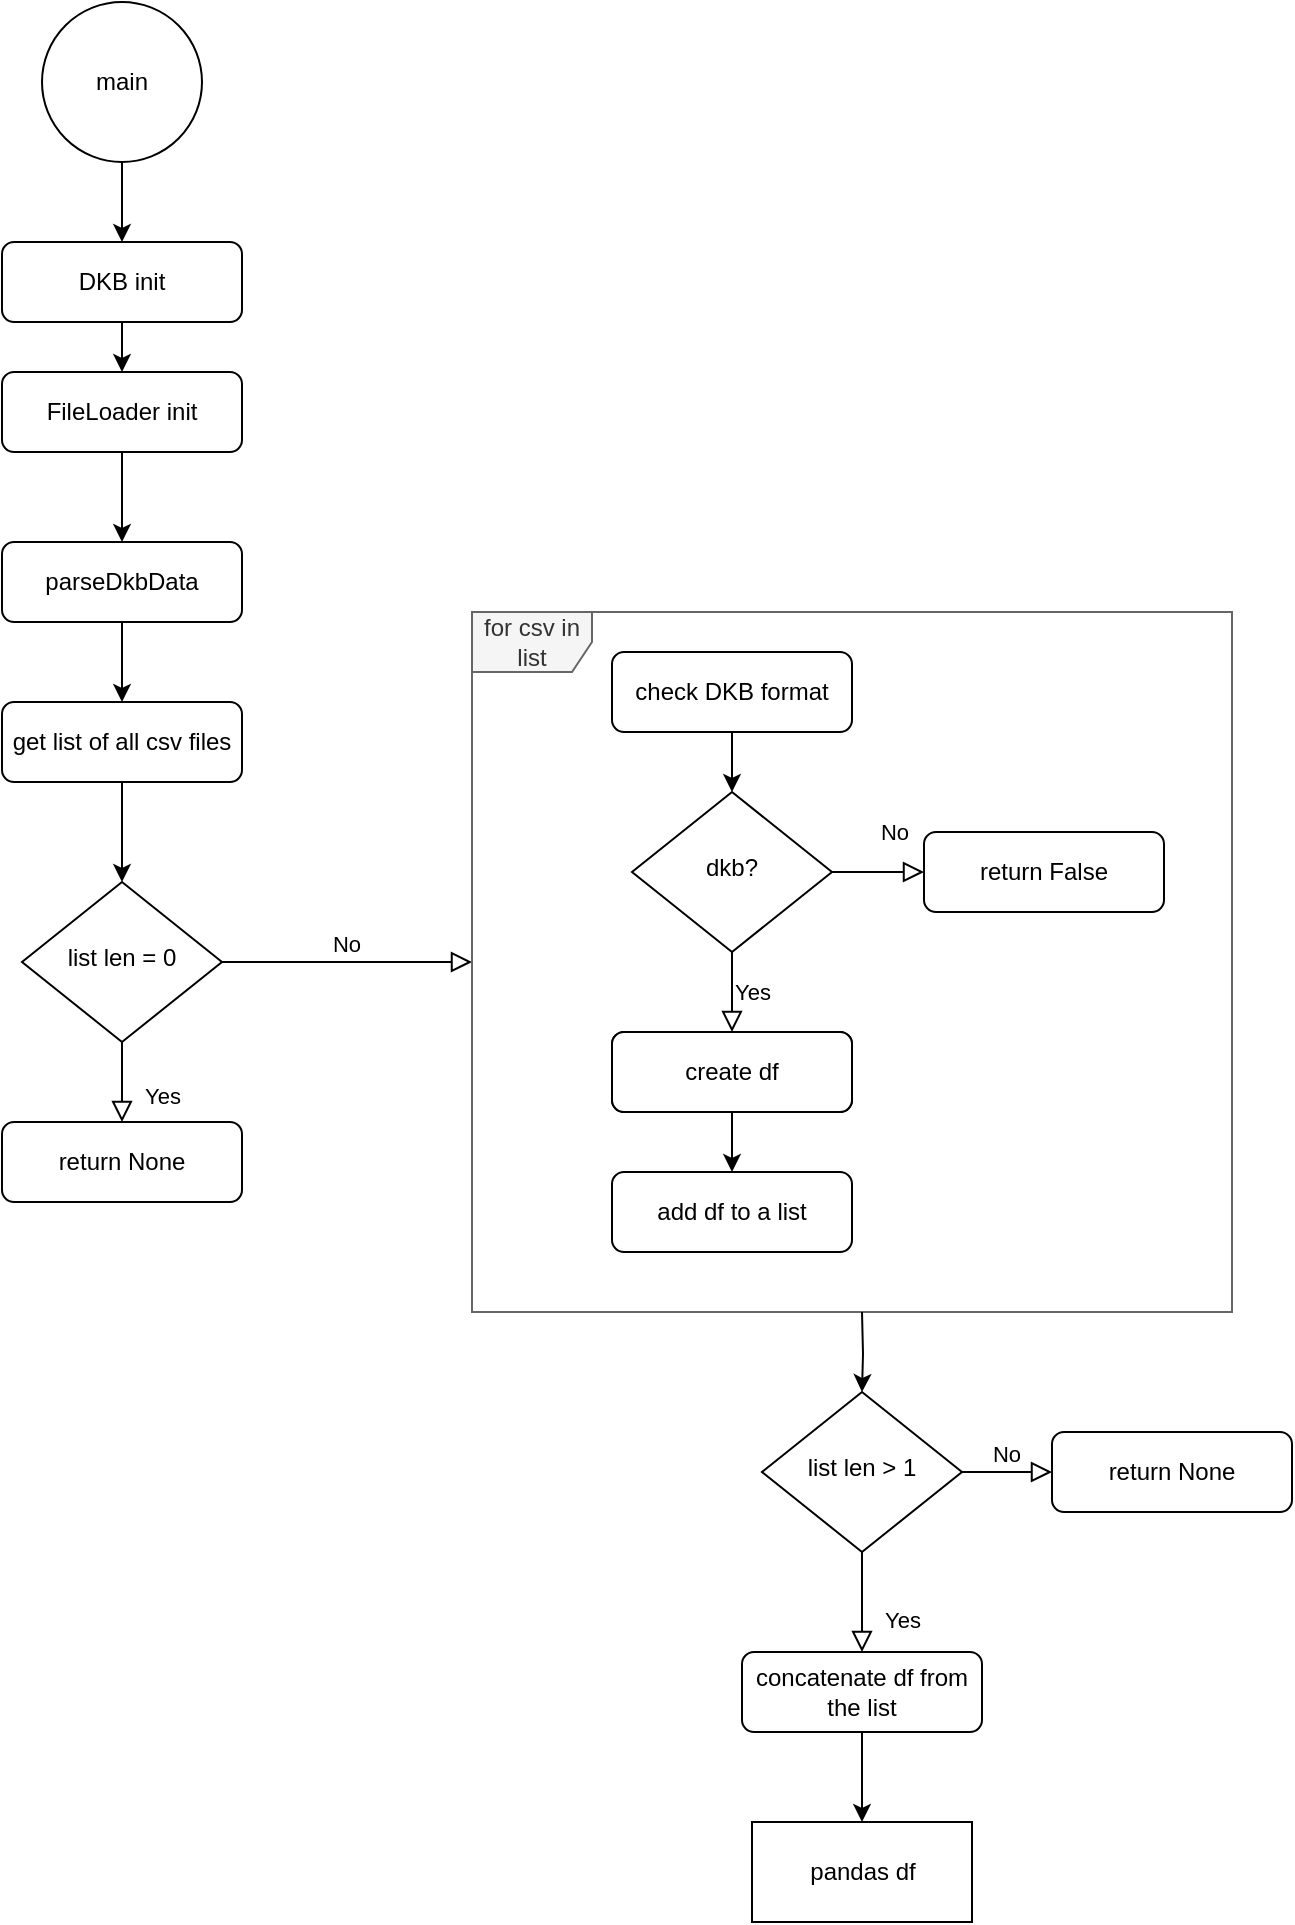<mxfile version="20.2.3" type="device" pages="2"><diagram id="-pJjaGC0645ITCZx5J6j" name="flow-chart"><mxGraphModel dx="1422" dy="857" grid="1" gridSize="10" guides="1" tooltips="1" connect="1" arrows="1" fold="1" page="1" pageScale="1" pageWidth="827" pageHeight="1169" math="0" shadow="0"><root><mxCell id="0"/><mxCell id="1" parent="0"/><mxCell id="zkM4zMkYWXSBkVo-3qWz-7" value="Yes" style="rounded=0;html=1;jettySize=auto;orthogonalLoop=1;fontSize=11;endArrow=block;endFill=0;endSize=8;strokeWidth=1;shadow=0;labelBackgroundColor=none;edgeStyle=orthogonalEdgeStyle;entryX=0.5;entryY=0;entryDx=0;entryDy=0;" parent="1" source="zkM4zMkYWXSBkVo-3qWz-9" target="lKs16vFwyk2cLZUApA-i-19" edge="1"><mxGeometry x="0.333" y="20" relative="1" as="geometry"><mxPoint as="offset"/><mxPoint x="426.58" y="1020.7" as="targetPoint"/></mxGeometry></mxCell><mxCell id="zkM4zMkYWXSBkVo-3qWz-8" value="No" style="edgeStyle=orthogonalEdgeStyle;rounded=0;html=1;jettySize=auto;orthogonalLoop=1;fontSize=11;endArrow=block;endFill=0;endSize=8;strokeWidth=1;shadow=0;labelBackgroundColor=none;" parent="1" source="zkM4zMkYWXSBkVo-3qWz-9" edge="1"><mxGeometry y="10" relative="1" as="geometry"><mxPoint as="offset"/><mxPoint x="600" y="880" as="targetPoint"/></mxGeometry></mxCell><mxCell id="zkM4zMkYWXSBkVo-3qWz-9" value="list len = 0" style="rhombus;whiteSpace=wrap;html=1;shadow=0;fontFamily=Helvetica;fontSize=12;align=center;strokeWidth=1;spacing=6;spacingTop=-4;" parent="1" vertex="1"><mxGeometry x="375" y="840" width="100" height="80" as="geometry"/></mxCell><mxCell id="zkM4zMkYWXSBkVo-3qWz-14" style="edgeStyle=orthogonalEdgeStyle;rounded=0;orthogonalLoop=1;jettySize=auto;html=1;exitX=0.5;exitY=1;exitDx=0;exitDy=0;entryX=0.5;entryY=0;entryDx=0;entryDy=0;" parent="1" source="zkM4zMkYWXSBkVo-3qWz-12" target="zkM4zMkYWXSBkVo-3qWz-13" edge="1"><mxGeometry relative="1" as="geometry"/></mxCell><mxCell id="zkM4zMkYWXSBkVo-3qWz-12" value="main" style="ellipse;whiteSpace=wrap;html=1;aspect=fixed;" parent="1" vertex="1"><mxGeometry x="385" y="400" width="80" height="80" as="geometry"/></mxCell><mxCell id="zkM4zMkYWXSBkVo-3qWz-22" style="edgeStyle=orthogonalEdgeStyle;rounded=0;orthogonalLoop=1;jettySize=auto;html=1;exitX=0.5;exitY=1;exitDx=0;exitDy=0;entryX=0.5;entryY=0;entryDx=0;entryDy=0;" parent="1" source="zkM4zMkYWXSBkVo-3qWz-13" target="zkM4zMkYWXSBkVo-3qWz-15" edge="1"><mxGeometry relative="1" as="geometry"/></mxCell><mxCell id="zkM4zMkYWXSBkVo-3qWz-13" value="DKB init" style="rounded=1;whiteSpace=wrap;html=1;fontSize=12;glass=0;strokeWidth=1;shadow=0;" parent="1" vertex="1"><mxGeometry x="365" y="520" width="120" height="40" as="geometry"/></mxCell><mxCell id="zkM4zMkYWXSBkVo-3qWz-23" style="edgeStyle=orthogonalEdgeStyle;rounded=0;orthogonalLoop=1;jettySize=auto;html=1;exitX=0.5;exitY=1;exitDx=0;exitDy=0;entryX=0.5;entryY=0;entryDx=0;entryDy=0;" parent="1" source="zkM4zMkYWXSBkVo-3qWz-15" target="zkM4zMkYWXSBkVo-3qWz-19" edge="1"><mxGeometry relative="1" as="geometry"/></mxCell><mxCell id="zkM4zMkYWXSBkVo-3qWz-15" value="FileLoader init" style="rounded=1;whiteSpace=wrap;html=1;fontSize=12;glass=0;strokeWidth=1;shadow=0;" parent="1" vertex="1"><mxGeometry x="365" y="585" width="120" height="40" as="geometry"/></mxCell><mxCell id="zkM4zMkYWXSBkVo-3qWz-25" style="edgeStyle=orthogonalEdgeStyle;rounded=0;orthogonalLoop=1;jettySize=auto;html=1;exitX=0.5;exitY=1;exitDx=0;exitDy=0;entryX=0.5;entryY=0;entryDx=0;entryDy=0;" parent="1" source="zkM4zMkYWXSBkVo-3qWz-17" target="zkM4zMkYWXSBkVo-3qWz-9" edge="1"><mxGeometry relative="1" as="geometry"/></mxCell><mxCell id="zkM4zMkYWXSBkVo-3qWz-17" value="get list of all csv files" style="rounded=1;whiteSpace=wrap;html=1;fontSize=12;glass=0;strokeWidth=1;shadow=0;" parent="1" vertex="1"><mxGeometry x="365" y="750" width="120" height="40" as="geometry"/></mxCell><mxCell id="zkM4zMkYWXSBkVo-3qWz-24" style="edgeStyle=orthogonalEdgeStyle;rounded=0;orthogonalLoop=1;jettySize=auto;html=1;exitX=0.5;exitY=1;exitDx=0;exitDy=0;entryX=0.5;entryY=0;entryDx=0;entryDy=0;" parent="1" source="zkM4zMkYWXSBkVo-3qWz-19" target="zkM4zMkYWXSBkVo-3qWz-17" edge="1"><mxGeometry relative="1" as="geometry"/></mxCell><mxCell id="zkM4zMkYWXSBkVo-3qWz-19" value="parseDkbData" style="rounded=1;whiteSpace=wrap;html=1;fontSize=12;glass=0;strokeWidth=1;shadow=0;" parent="1" vertex="1"><mxGeometry x="365" y="670" width="120" height="40" as="geometry"/></mxCell><mxCell id="lKs16vFwyk2cLZUApA-i-1" value="" style="html=1;" parent="1" vertex="1"><mxGeometry x="600" y="705" width="380" height="350" as="geometry"/></mxCell><mxCell id="lKs16vFwyk2cLZUApA-i-2" value="for csv in list" style="shape=umlFrame;whiteSpace=wrap;html=1;fillColor=#f5f5f5;fontColor=#333333;strokeColor=#666666;" parent="1" vertex="1"><mxGeometry x="600" y="705" width="380" height="350" as="geometry"/></mxCell><mxCell id="lKs16vFwyk2cLZUApA-i-3" style="edgeStyle=orthogonalEdgeStyle;rounded=0;orthogonalLoop=1;jettySize=auto;html=1;exitX=0.5;exitY=1;exitDx=0;exitDy=0;entryX=0.5;entryY=0;entryDx=0;entryDy=0;" parent="1" source="lKs16vFwyk2cLZUApA-i-4" target="lKs16vFwyk2cLZUApA-i-7" edge="1"><mxGeometry relative="1" as="geometry"/></mxCell><mxCell id="lKs16vFwyk2cLZUApA-i-4" value="check DKB format" style="rounded=1;whiteSpace=wrap;html=1;fontSize=12;glass=0;strokeWidth=1;shadow=0;" parent="1" vertex="1"><mxGeometry x="670" y="725" width="120" height="40" as="geometry"/></mxCell><mxCell id="lKs16vFwyk2cLZUApA-i-5" value="No" style="rounded=0;html=1;jettySize=auto;orthogonalLoop=1;fontSize=11;endArrow=block;endFill=0;endSize=8;strokeWidth=1;shadow=0;labelBackgroundColor=none;edgeStyle=orthogonalEdgeStyle;entryX=0;entryY=0.5;entryDx=0;entryDy=0;" parent="1" source="lKs16vFwyk2cLZUApA-i-7" target="lKs16vFwyk2cLZUApA-i-9" edge="1"><mxGeometry x="0.333" y="20" relative="1" as="geometry"><mxPoint as="offset"/><mxPoint x="772.04" y="715.82" as="targetPoint"/></mxGeometry></mxCell><mxCell id="lKs16vFwyk2cLZUApA-i-6" value="Yes" style="edgeStyle=orthogonalEdgeStyle;rounded=0;html=1;jettySize=auto;orthogonalLoop=1;fontSize=11;endArrow=block;endFill=0;endSize=8;strokeWidth=1;shadow=0;labelBackgroundColor=none;entryX=0.5;entryY=0;entryDx=0;entryDy=0;" parent="1" source="lKs16vFwyk2cLZUApA-i-7" target="lKs16vFwyk2cLZUApA-i-8" edge="1"><mxGeometry y="10" relative="1" as="geometry"><mxPoint as="offset"/><mxPoint x="826" y="575" as="targetPoint"/></mxGeometry></mxCell><mxCell id="lKs16vFwyk2cLZUApA-i-7" value="dkb?" style="rhombus;whiteSpace=wrap;html=1;shadow=0;fontFamily=Helvetica;fontSize=12;align=center;strokeWidth=1;spacing=6;spacingTop=-4;" parent="1" vertex="1"><mxGeometry x="680" y="795" width="100" height="80" as="geometry"/></mxCell><mxCell id="lKs16vFwyk2cLZUApA-i-8" value="create df" style="rounded=1;whiteSpace=wrap;html=1;fontSize=12;glass=0;strokeWidth=1;shadow=0;" parent="1" vertex="1"><mxGeometry x="670" y="915" width="120" height="40" as="geometry"/></mxCell><mxCell id="lKs16vFwyk2cLZUApA-i-9" value="return False" style="rounded=1;whiteSpace=wrap;html=1;fontSize=12;glass=0;strokeWidth=1;shadow=0;" parent="1" vertex="1"><mxGeometry x="826" y="815" width="120" height="40" as="geometry"/></mxCell><mxCell id="lKs16vFwyk2cLZUApA-i-10" style="edgeStyle=orthogonalEdgeStyle;rounded=0;orthogonalLoop=1;jettySize=auto;html=1;exitX=0.5;exitY=1;exitDx=0;exitDy=0;entryX=0.5;entryY=0;entryDx=0;entryDy=0;" parent="1" source="lKs16vFwyk2cLZUApA-i-11" target="lKs16vFwyk2cLZUApA-i-12" edge="1"><mxGeometry relative="1" as="geometry"/></mxCell><mxCell id="lKs16vFwyk2cLZUApA-i-11" value="create df" style="rounded=1;whiteSpace=wrap;html=1;fontSize=12;glass=0;strokeWidth=1;shadow=0;" parent="1" vertex="1"><mxGeometry x="670" y="915" width="120" height="40" as="geometry"/></mxCell><mxCell id="lKs16vFwyk2cLZUApA-i-12" value="add df to a list" style="rounded=1;whiteSpace=wrap;html=1;fontSize=12;glass=0;strokeWidth=1;shadow=0;" parent="1" vertex="1"><mxGeometry x="670" y="985" width="120" height="40" as="geometry"/></mxCell><mxCell id="lKs16vFwyk2cLZUApA-i-13" value="Yes" style="rounded=0;html=1;jettySize=auto;orthogonalLoop=1;fontSize=11;endArrow=block;endFill=0;endSize=8;strokeWidth=1;shadow=0;labelBackgroundColor=none;edgeStyle=orthogonalEdgeStyle;entryX=0.5;entryY=0;entryDx=0;entryDy=0;" parent="1" source="lKs16vFwyk2cLZUApA-i-15" target="lKs16vFwyk2cLZUApA-i-17" edge="1"><mxGeometry x="0.333" y="20" relative="1" as="geometry"><mxPoint as="offset"/><mxPoint x="797" y="1215" as="targetPoint"/></mxGeometry></mxCell><mxCell id="lKs16vFwyk2cLZUApA-i-14" value="No" style="edgeStyle=orthogonalEdgeStyle;rounded=0;html=1;jettySize=auto;orthogonalLoop=1;fontSize=11;endArrow=block;endFill=0;endSize=8;strokeWidth=1;shadow=0;labelBackgroundColor=none;" parent="1" source="lKs16vFwyk2cLZUApA-i-15" edge="1"><mxGeometry y="10" relative="1" as="geometry"><mxPoint as="offset"/><mxPoint x="890" y="1135" as="targetPoint"/></mxGeometry></mxCell><mxCell id="lKs16vFwyk2cLZUApA-i-15" value="list len &amp;gt; 1" style="rhombus;whiteSpace=wrap;html=1;shadow=0;fontFamily=Helvetica;fontSize=12;align=center;strokeWidth=1;spacing=6;spacingTop=-4;" parent="1" vertex="1"><mxGeometry x="745" y="1095" width="100" height="80" as="geometry"/></mxCell><mxCell id="lKs16vFwyk2cLZUApA-i-16" style="edgeStyle=orthogonalEdgeStyle;rounded=0;orthogonalLoop=1;jettySize=auto;html=1;entryX=0.5;entryY=0;entryDx=0;entryDy=0;" parent="1" target="lKs16vFwyk2cLZUApA-i-15" edge="1"><mxGeometry relative="1" as="geometry"><mxPoint x="795" y="1055" as="sourcePoint"/><mxPoint x="795" y="535" as="targetPoint"/></mxGeometry></mxCell><mxCell id="lKs16vFwyk2cLZUApA-i-21" style="edgeStyle=none;rounded=0;orthogonalLoop=1;jettySize=auto;html=1;exitX=0.5;exitY=1;exitDx=0;exitDy=0;entryX=0.5;entryY=0;entryDx=0;entryDy=0;" parent="1" source="lKs16vFwyk2cLZUApA-i-17" target="lKs16vFwyk2cLZUApA-i-20" edge="1"><mxGeometry relative="1" as="geometry"/></mxCell><mxCell id="lKs16vFwyk2cLZUApA-i-17" value="concatenate df from the list" style="rounded=1;whiteSpace=wrap;html=1;fontSize=12;glass=0;strokeWidth=1;shadow=0;" parent="1" vertex="1"><mxGeometry x="735" y="1225" width="120" height="40" as="geometry"/></mxCell><mxCell id="lKs16vFwyk2cLZUApA-i-18" value="return None" style="rounded=1;whiteSpace=wrap;html=1;fontSize=12;glass=0;strokeWidth=1;shadow=0;" parent="1" vertex="1"><mxGeometry x="890" y="1115" width="120" height="40" as="geometry"/></mxCell><mxCell id="lKs16vFwyk2cLZUApA-i-19" value="return None" style="rounded=1;whiteSpace=wrap;html=1;fontSize=12;glass=0;strokeWidth=1;shadow=0;" parent="1" vertex="1"><mxGeometry x="365" y="960" width="120" height="40" as="geometry"/></mxCell><mxCell id="lKs16vFwyk2cLZUApA-i-20" value="pandas df" style="html=1;" parent="1" vertex="1"><mxGeometry x="740" y="1310" width="110" height="50" as="geometry"/></mxCell></root></mxGraphModel></diagram><diagram id="3sccceKsJwkmGLVBGLzA" name="Seite-2"><mxGraphModel dx="1422" dy="857" grid="1" gridSize="10" guides="1" tooltips="1" connect="1" arrows="1" fold="1" page="1" pageScale="1" pageWidth="827" pageHeight="1169" math="0" shadow="0"><root><mxCell id="0"/><mxCell id="1" parent="0"/></root></mxGraphModel></diagram></mxfile>